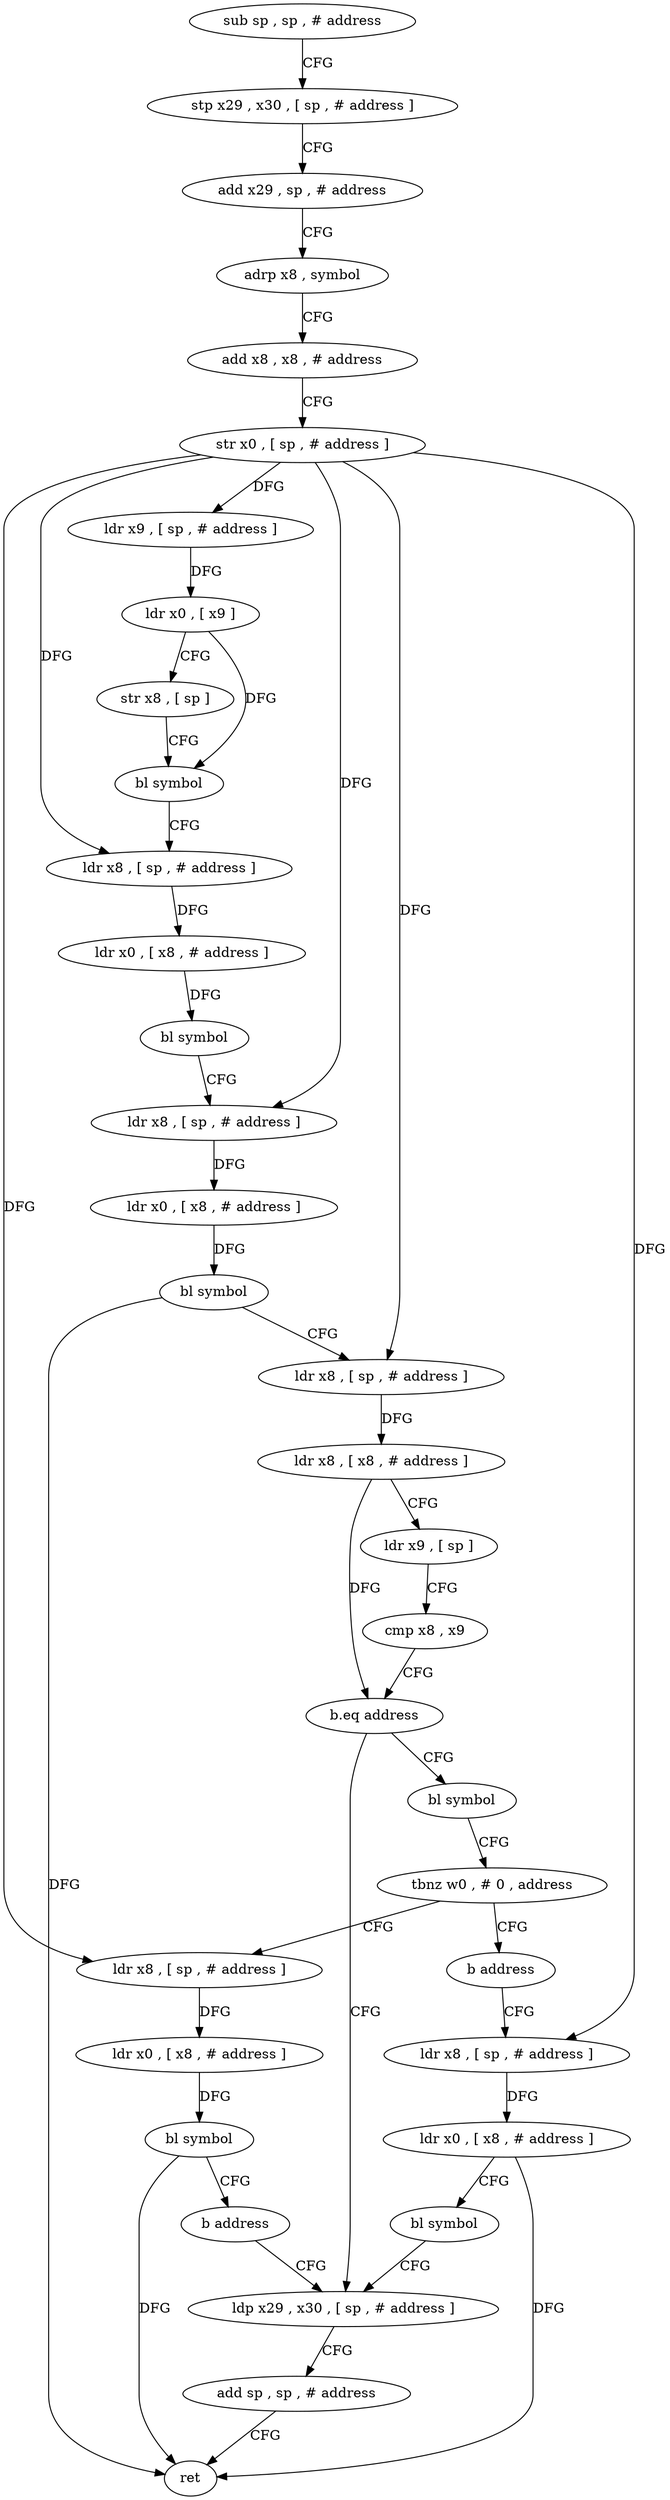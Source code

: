 digraph "func" {
"4234096" [label = "sub sp , sp , # address" ]
"4234100" [label = "stp x29 , x30 , [ sp , # address ]" ]
"4234104" [label = "add x29 , sp , # address" ]
"4234108" [label = "adrp x8 , symbol" ]
"4234112" [label = "add x8 , x8 , # address" ]
"4234116" [label = "str x0 , [ sp , # address ]" ]
"4234120" [label = "ldr x9 , [ sp , # address ]" ]
"4234124" [label = "ldr x0 , [ x9 ]" ]
"4234128" [label = "str x8 , [ sp ]" ]
"4234132" [label = "bl symbol" ]
"4234136" [label = "ldr x8 , [ sp , # address ]" ]
"4234140" [label = "ldr x0 , [ x8 , # address ]" ]
"4234144" [label = "bl symbol" ]
"4234148" [label = "ldr x8 , [ sp , # address ]" ]
"4234152" [label = "ldr x0 , [ x8 , # address ]" ]
"4234156" [label = "bl symbol" ]
"4234160" [label = "ldr x8 , [ sp , # address ]" ]
"4234164" [label = "ldr x8 , [ x8 , # address ]" ]
"4234168" [label = "ldr x9 , [ sp ]" ]
"4234172" [label = "cmp x8 , x9" ]
"4234176" [label = "b.eq address" ]
"4234220" [label = "ldp x29 , x30 , [ sp , # address ]" ]
"4234180" [label = "bl symbol" ]
"4234224" [label = "add sp , sp , # address" ]
"4234228" [label = "ret" ]
"4234184" [label = "tbnz w0 , # 0 , address" ]
"4234192" [label = "ldr x8 , [ sp , # address ]" ]
"4234188" [label = "b address" ]
"4234196" [label = "ldr x0 , [ x8 , # address ]" ]
"4234200" [label = "bl symbol" ]
"4234204" [label = "b address" ]
"4234208" [label = "ldr x8 , [ sp , # address ]" ]
"4234212" [label = "ldr x0 , [ x8 , # address ]" ]
"4234216" [label = "bl symbol" ]
"4234096" -> "4234100" [ label = "CFG" ]
"4234100" -> "4234104" [ label = "CFG" ]
"4234104" -> "4234108" [ label = "CFG" ]
"4234108" -> "4234112" [ label = "CFG" ]
"4234112" -> "4234116" [ label = "CFG" ]
"4234116" -> "4234120" [ label = "DFG" ]
"4234116" -> "4234136" [ label = "DFG" ]
"4234116" -> "4234148" [ label = "DFG" ]
"4234116" -> "4234160" [ label = "DFG" ]
"4234116" -> "4234192" [ label = "DFG" ]
"4234116" -> "4234208" [ label = "DFG" ]
"4234120" -> "4234124" [ label = "DFG" ]
"4234124" -> "4234128" [ label = "CFG" ]
"4234124" -> "4234132" [ label = "DFG" ]
"4234128" -> "4234132" [ label = "CFG" ]
"4234132" -> "4234136" [ label = "CFG" ]
"4234136" -> "4234140" [ label = "DFG" ]
"4234140" -> "4234144" [ label = "DFG" ]
"4234144" -> "4234148" [ label = "CFG" ]
"4234148" -> "4234152" [ label = "DFG" ]
"4234152" -> "4234156" [ label = "DFG" ]
"4234156" -> "4234160" [ label = "CFG" ]
"4234156" -> "4234228" [ label = "DFG" ]
"4234160" -> "4234164" [ label = "DFG" ]
"4234164" -> "4234168" [ label = "CFG" ]
"4234164" -> "4234176" [ label = "DFG" ]
"4234168" -> "4234172" [ label = "CFG" ]
"4234172" -> "4234176" [ label = "CFG" ]
"4234176" -> "4234220" [ label = "CFG" ]
"4234176" -> "4234180" [ label = "CFG" ]
"4234220" -> "4234224" [ label = "CFG" ]
"4234180" -> "4234184" [ label = "CFG" ]
"4234224" -> "4234228" [ label = "CFG" ]
"4234184" -> "4234192" [ label = "CFG" ]
"4234184" -> "4234188" [ label = "CFG" ]
"4234192" -> "4234196" [ label = "DFG" ]
"4234188" -> "4234208" [ label = "CFG" ]
"4234196" -> "4234200" [ label = "DFG" ]
"4234200" -> "4234204" [ label = "CFG" ]
"4234200" -> "4234228" [ label = "DFG" ]
"4234204" -> "4234220" [ label = "CFG" ]
"4234208" -> "4234212" [ label = "DFG" ]
"4234212" -> "4234216" [ label = "CFG" ]
"4234212" -> "4234228" [ label = "DFG" ]
"4234216" -> "4234220" [ label = "CFG" ]
}
